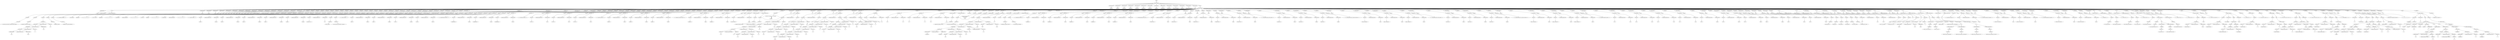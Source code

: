 digraph {
n0[label="RAIZ"];
n1[label="INSTRUCCIONES"];
n0->n1;
n2[label="DECLARACION"];
n1->n2;
n3[label="global_a"];
n2->n3;
n4[label="DECLARACION"];
n1->n4;
n5[label="global_b"];
n4->n5;
n6[label="DECLARACION"];
n1->n6;
n7[label="global_int"];
n6->n7;
n8[label="DECLARACION"];
n1->n8;
n9[label="global_dou"];
n8->n9;
n10[label="DECLARACION"];
n1->n10;
n11[label="global_boo"];
n10->n11;
n12[label="DECLARACION"];
n1->n12;
n13[label="global_cha"];
n12->n13;
n14[label="DECLARACION"];
n1->n14;
n15[label="global_cad"];
n14->n15;
n16[label="DECLARACION"];
n1->n16;
n17[label="global_a"];
n16->n17;
n18[label="DECLARACION"];
n1->n18;
n19[label="global_salto"];
n18->n19;
n20[label="DECLARACION"];
n1->n20;
n21[label="global_barra"];
n20->n21;
n22[label="DECLARACION"];
n1->n22;
n23[label="global_comilla_doble"];
n22->n23;
n24[label="DECLARACION"];
n1->n24;
n25[label="global_tab"];
n24->n25;
n26[label="DECLARACION"];
n1->n26;
n27[label="global_comilla_simple"];
n26->n27;
n28[label="DECLARACION"];
n1->n28;
n29[label="var1"];
n28->n29;
n30[label="MAIN"];
n1->n30;
n31[label="INSTRUCCIONES"];
n30->n31;
n32[label="DECLARACION"];
n31->n32;
n33[label="var1"];
n32->n33;
n34[label="IF"];
n31->n34;
n35[label="INSTRUCCIONES IF"];
n34->n35;
n36[label="IMPRIMIR"];
n35->n36;
n37[label="PRIMITIVO"];
n36->n37;
n38[label="no se toma con prioridad la variable local ante la global"];
n37->n38;
n39[label="INSTRUCCIONES ELSE"];
n34->n39;
n40[label="IMPRIMIR"];
n39->n40;
n41[label="PRIMITIVO"];
n40->n41;
n42[label="prioridad de variable local correcta."];
n41->n42;
n43[label="DECLARACION"];
n31->n43;
n44[label="n1"];
n43->n44;
n45[label="DECLARACION"];
n31->n45;
n46[label="n2"];
n45->n46;
n47[label="DECLARACION"];
n31->n47;
n48[label="n3"];
n47->n48;
n49[label="DECLARACION"];
n31->n49;
n50[label="n4"];
n49->n50;
n51[label="DECLARACION"];
n31->n51;
n52[label="str1"];
n51->n52;
n53[label="DECLARACION"];
n31->n53;
n54[label="str2"];
n53->n54;
n55[label="DECLARACION"];
n31->n55;
n56[label="str3"];
n55->n56;
n57[label="DECLARACION"];
n31->n57;
n58[label="str4"];
n57->n58;
n59[label="DECLARACION"];
n31->n59;
n60[label="db1"];
n59->n60;
n61[label="DECLARACION"];
n31->n61;
n62[label="db2"];
n61->n62;
n63[label="DECLARACION"];
n31->n63;
n64[label="db3"];
n63->n64;
n65[label="DECLARACION"];
n31->n65;
n66[label="db4"];
n65->n66;
n67[label="DECLARACION"];
n31->n67;
n68[label="chr1"];
n67->n68;
n69[label="DECLARACION"];
n31->n69;
n70[label="chr2"];
n69->n70;
n71[label="DECLARACION"];
n31->n71;
n72[label="chr3"];
n71->n72;
n73[label="DECLARACION"];
n31->n73;
n74[label="chr4"];
n73->n74;
n75[label="IF"];
n31->n75;
n76[label="INSTRUCCIONES IF"];
n75->n76;
n77[label="IMPRIMIR"];
n76->n77;
n78[label="ARITMETICA"];
n77->n78;
n79[label="ARITMETICA"];
n78->n79;
n80[label="ARITMETICA"];
n79->n80;
n81[label="ARITMETICA"];
n80->n81;
n82[label="IDENTIFICADOR"];
n81->n82;
n83[label="str1"];
n82->n83;
n84[label="OperadorAritmetico.MAS"];
n81->n84;
n85[label="IDENTIFICADOR"];
n81->n85;
n86[label="chr2"];
n85->n86;
n87[label="OperadorAritmetico.MAS"];
n80->n87;
n88[label="PRIMITIVO"];
n80->n88;
n89[label=" "];
n88->n89;
n90[label="OperadorAritmetico.MAS"];
n79->n90;
n91[label="IDENTIFICADOR"];
n79->n91;
n92[label="n3"];
n91->n92;
n93[label="OperadorAritmetico.MAS"];
n78->n93;
n94[label="PRIMITIVO"];
n78->n94;
n95[label=" :d"];
n94->n95;
n96[label="IMPRIMIR"];
n76->n96;
n97[label="PRIMITIVO"];
n96->n97;
n98[label="declaración correcta"];
n97->n98;
n99[label="INSTRUCCIONES ELSE"];
n75->n99;
n100[label="IMPRIMIR"];
n99->n100;
n101[label="PRIMITIVO"];
n100->n101;
n102[label="problemas en el metodo declaracion :("];
n101->n102;
n103[label="IMPRIMIR"];
n31->n103;
n104[label="PRIMITIVO"];
n103->n104;
n105[label="---------- caracteres especiales ----------"];
n104->n105;
n106[label="IMPRIMIR"];
n31->n106;
n107[label="PRIMITIVO"];
n106->n107;
n108[label="-> salto de línea:"];
n107->n108;
n109[label="IMPRIMIR"];
n31->n109;
n110[label="IDENTIFICADOR"];
n109->n110;
n111[label="global_salto"];
n110->n111;
n112[label="IMPRIMIR"];
n31->n112;
n113[label="PRIMITIVO"];
n112->n113;
n114[label="-------------------------------------------"];
n113->n114;
n115[label="IMPRIMIR"];
n31->n115;
n116[label="PRIMITIVO"];
n115->n116;
n117[label="-> barra invertida:"];
n116->n117;
n118[label="IMPRIMIR"];
n31->n118;
n119[label="IDENTIFICADOR"];
n118->n119;
n120[label="global_barra"];
n119->n120;
n121[label="IMPRIMIR"];
n31->n121;
n122[label="PRIMITIVO"];
n121->n122;
n123[label="-------------------------------------------"];
n122->n123;
n124[label="IMPRIMIR"];
n31->n124;
n125[label="PRIMITIVO"];
n124->n125;
n126[label="-> comilla doble:"];
n125->n126;
n127[label="IMPRIMIR"];
n31->n127;
n128[label="IDENTIFICADOR"];
n127->n128;
n129[label="global_comilla_doble"];
n128->n129;
n130[label="IMPRIMIR"];
n31->n130;
n131[label="PRIMITIVO"];
n130->n131;
n132[label="-------------------------------------------"];
n131->n132;
n133[label="IMPRIMIR"];
n31->n133;
n134[label="PRIMITIVO"];
n133->n134;
n135[label="-> tabulación:"];
n134->n135;
n136[label="IMPRIMIR"];
n31->n136;
n137[label="IDENTIFICADOR"];
n136->n137;
n138[label="global_tab"];
n137->n138;
n139[label="IMPRIMIR"];
n31->n139;
n140[label="PRIMITIVO"];
n139->n140;
n141[label="-------------------------------------------"];
n140->n141;
n142[label="IMPRIMIR"];
n31->n142;
n143[label="PRIMITIVO"];
n142->n143;
n144[label="-> comilla simple:"];
n143->n144;
n145[label="IMPRIMIR"];
n31->n145;
n146[label="IDENTIFICADOR"];
n145->n146;
n147[label="global_comilla_simple"];
n146->n147;
n148[label="IMPRIMIR"];
n31->n148;
n149[label="PRIMITIVO"];
n148->n149;
n150[label="-------------------------------------------"];
n149->n150;
n151[label="IMPRIMIR"];
n31->n151;
n152[label="PRIMITIVO"];
n151->n152;
n153[label="---------- sumas de prueba ----------"];
n152->n153;
n154[label="DECLARACION"];
n31->n154;
n155[label="suma_1"];
n154->n155;
n156[label="IMPRIMIR"];
n31->n156;
n157[label="ARITMETICA"];
n156->n157;
n158[label="PRIMITIVO"];
n157->n158;
n159[label="suma = "];
n158->n159;
n160[label="OperadorAritmetico.MAS"];
n157->n160;
n161[label="IDENTIFICADOR"];
n157->n161;
n162[label="suma_1"];
n161->n162;
n163[label="DECLARACION"];
n31->n163;
n164[label="suma_2"];
n163->n164;
n165[label="IMPRIMIR"];
n31->n165;
n166[label="ARITMETICA"];
n165->n166;
n167[label="PRIMITIVO"];
n166->n167;
n168[label="suma = "];
n167->n168;
n169[label="OperadorAritmetico.MAS"];
n166->n169;
n170[label="IDENTIFICADOR"];
n166->n170;
n171[label="suma_2"];
n170->n171;
n172[label="DECLARACION"];
n31->n172;
n173[label="suma_3"];
n172->n173;
n174[label="IMPRIMIR"];
n31->n174;
n175[label="ARITMETICA"];
n174->n175;
n176[label="PRIMITIVO"];
n175->n176;
n177[label="suma = "];
n176->n177;
n178[label="OperadorAritmetico.MAS"];
n175->n178;
n179[label="IDENTIFICADOR"];
n175->n179;
n180[label="suma_3"];
n179->n180;
n181[label="DECLARACION"];
n31->n181;
n182[label="suma_4"];
n181->n182;
n183[label="IMPRIMIR"];
n31->n183;
n184[label="ARITMETICA"];
n183->n184;
n185[label="PRIMITIVO"];
n184->n185;
n186[label="suma = "];
n185->n186;
n187[label="OperadorAritmetico.MAS"];
n184->n187;
n188[label="IDENTIFICADOR"];
n184->n188;
n189[label="suma_4"];
n188->n189;
n190[label="DECLARACION"];
n31->n190;
n191[label="suma_5"];
n190->n191;
n192[label="IMPRIMIR"];
n31->n192;
n193[label="ARITMETICA"];
n192->n193;
n194[label="PRIMITIVO"];
n193->n194;
n195[label="suma = "];
n194->n195;
n196[label="OperadorAritmetico.MAS"];
n193->n196;
n197[label="IDENTIFICADOR"];
n193->n197;
n198[label="suma_5"];
n197->n198;
n199[label="DECLARACION"];
n31->n199;
n200[label="n157"];
n199->n200;
n201[label="IMPRIMIR"];
n31->n201;
n202[label="ARITMETICA"];
n201->n202;
n203[label="PRIMITIVO"];
n202->n203;
n204[label="el valor de  n1 = "];
n203->n204;
n205[label="OperadorAritmetico.MAS"];
n202->n205;
n206[label="IDENTIFICADOR"];
n202->n206;
n207[label="n1"];
n206->n207;
n208[label="IF"];
n31->n208;
n209[label="INSTRUCCIONES IF"];
n208->n209;
n210[label="IMPRIMIR"];
n209->n210;
n211[label="PRIMITIVO"];
n210->n211;
n212[label="sumas correctas"];
n211->n212;
n213[label="INSTRUCCIONES ELSE"];
n208->n213;
n214[label="IMPRIMIR"];
n213->n214;
n215[label="PRIMITIVO"];
n214->n215;
n216[label="error de sumas entre booleanos y numericos"];
n215->n216;
n217[label="IMPRIMIR"];
n31->n217;
n218[label="PRIMITIVO"];
n217->n218;
n219[label="---------- restas de prueba ----------"];
n218->n219;
n220[label="DECLARACION"];
n31->n220;
n221[label="resta_1"];
n220->n221;
n222[label="IMPRIMIR"];
n31->n222;
n223[label="ARITMETICA"];
n222->n223;
n224[label="PRIMITIVO"];
n223->n224;
n225[label="resta = "];
n224->n225;
n226[label="OperadorAritmetico.MAS"];
n223->n226;
n227[label="IDENTIFICADOR"];
n223->n227;
n228[label="resta_1"];
n227->n228;
n229[label="DECLARACION"];
n31->n229;
n230[label="resta_2"];
n229->n230;
n231[label="IMPRIMIR"];
n31->n231;
n232[label="ARITMETICA"];
n231->n232;
n233[label="PRIMITIVO"];
n232->n233;
n234[label="resta = "];
n233->n234;
n235[label="OperadorAritmetico.MAS"];
n232->n235;
n236[label="IDENTIFICADOR"];
n232->n236;
n237[label="resta_2"];
n236->n237;
n238[label="DECLARACION"];
n31->n238;
n239[label="resta_3"];
n238->n239;
n240[label="IMPRIMIR"];
n31->n240;
n241[label="ARITMETICA"];
n240->n241;
n242[label="PRIMITIVO"];
n241->n242;
n243[label="resta = "];
n242->n243;
n244[label="OperadorAritmetico.MAS"];
n241->n244;
n245[label="IDENTIFICADOR"];
n241->n245;
n246[label="resta_3"];
n245->n246;
n247[label="DECLARACION"];
n31->n247;
n248[label="resta_4"];
n247->n248;
n249[label="IMPRIMIR"];
n31->n249;
n250[label="ARITMETICA"];
n249->n250;
n251[label="PRIMITIVO"];
n250->n251;
n252[label="resta = "];
n251->n252;
n253[label="OperadorAritmetico.MAS"];
n250->n253;
n254[label="IDENTIFICADOR"];
n250->n254;
n255[label="resta_4"];
n254->n255;
n256[label="IMPRIMIR"];
n31->n256;
n257[label="PRIMITIVO"];
n256->n257;
n258[label="---------- multiplicaciones de prueba ----------"];
n257->n258;
n259[label="DECLARACION"];
n31->n259;
n260[label="mult_1"];
n259->n260;
n261[label="IMPRIMIR"];
n31->n261;
n262[label="ARITMETICA"];
n261->n262;
n263[label="PRIMITIVO"];
n262->n263;
n264[label="multiplicación = "];
n263->n264;
n265[label="OperadorAritmetico.MAS"];
n262->n265;
n266[label="IDENTIFICADOR"];
n262->n266;
n267[label="mult_1"];
n266->n267;
n268[label="DECLARACION"];
n31->n268;
n269[label="mult_2"];
n268->n269;
n270[label="IMPRIMIR"];
n31->n270;
n271[label="ARITMETICA"];
n270->n271;
n272[label="PRIMITIVO"];
n271->n272;
n273[label="multiplicación = "];
n272->n273;
n274[label="OperadorAritmetico.MAS"];
n271->n274;
n275[label="IDENTIFICADOR"];
n271->n275;
n276[label="mult_2"];
n275->n276;
n277[label="DECLARACION"];
n31->n277;
n278[label="mult_3"];
n277->n278;
n279[label="IMPRIMIR"];
n31->n279;
n280[label="ARITMETICA"];
n279->n280;
n281[label="PRIMITIVO"];
n280->n281;
n282[label="multiplicación = "];
n281->n282;
n283[label="OperadorAritmetico.MAS"];
n280->n283;
n284[label="IDENTIFICADOR"];
n280->n284;
n285[label="mult_3"];
n284->n285;
n286[label="IMPRIMIR"];
n31->n286;
n287[label="PRIMITIVO"];
n286->n287;
n288[label="---------- divisiones de prueba ----------"];
n287->n288;
n289[label="DECLARACION"];
n31->n289;
n290[label="div_1"];
n289->n290;
n291[label="IMPRIMIR"];
n31->n291;
n292[label="ARITMETICA"];
n291->n292;
n293[label="PRIMITIVO"];
n292->n293;
n294[label="división = "];
n293->n294;
n295[label="OperadorAritmetico.MAS"];
n292->n295;
n296[label="IDENTIFICADOR"];
n292->n296;
n297[label="div_1"];
n296->n297;
n298[label="DECLARACION"];
n31->n298;
n299[label="div_2"];
n298->n299;
n300[label="IMPRIMIR"];
n31->n300;
n301[label="ARITMETICA"];
n300->n301;
n302[label="PRIMITIVO"];
n301->n302;
n303[label="división = "];
n302->n303;
n304[label="OperadorAritmetico.MAS"];
n301->n304;
n305[label="IDENTIFICADOR"];
n301->n305;
n306[label="div_2"];
n305->n306;
n307[label="DECLARACION"];
n31->n307;
n308[label="div_3"];
n307->n308;
n309[label="IMPRIMIR"];
n31->n309;
n310[label="ARITMETICA"];
n309->n310;
n311[label="PRIMITIVO"];
n310->n311;
n312[label="división = "];
n311->n312;
n313[label="OperadorAritmetico.MAS"];
n310->n313;
n314[label="IDENTIFICADOR"];
n310->n314;
n315[label="div_3"];
n314->n315;
n316[label="IMPRIMIR"];
n31->n316;
n317[label="PRIMITIVO"];
n316->n317;
n318[label="---------- modulos de prueba ----------"];
n317->n318;
n319[label="DECLARACION"];
n31->n319;
n320[label="mod_1"];
n319->n320;
n321[label="IMPRIMIR"];
n31->n321;
n322[label="ARITMETICA"];
n321->n322;
n323[label="PRIMITIVO"];
n322->n323;
n324[label="módulo = "];
n323->n324;
n325[label="OperadorAritmetico.MAS"];
n322->n325;
n326[label="IDENTIFICADOR"];
n322->n326;
n327[label="mod_1"];
n326->n327;
n328[label="DECLARACION"];
n31->n328;
n329[label="mod_2"];
n328->n329;
n330[label="IMPRIMIR"];
n31->n330;
n331[label="ARITMETICA"];
n330->n331;
n332[label="PRIMITIVO"];
n331->n332;
n333[label="módulo = "];
n332->n333;
n334[label="OperadorAritmetico.MAS"];
n331->n334;
n335[label="IDENTIFICADOR"];
n331->n335;
n336[label="mod_2"];
n335->n336;
n337[label="DECLARACION"];
n31->n337;
n338[label="mod_3"];
n337->n338;
n339[label="IMPRIMIR"];
n31->n339;
n340[label="ARITMETICA"];
n339->n340;
n341[label="PRIMITIVO"];
n340->n341;
n342[label="módulo = "];
n341->n342;
n343[label="OperadorAritmetico.MAS"];
n340->n343;
n344[label="IDENTIFICADOR"];
n340->n344;
n345[label="mod_3"];
n344->n345;
n346[label="IMPRIMIR"];
n31->n346;
n347[label="PRIMITIVO"];
n346->n347;
n348[label="---------- negaciones unarias de prueba ----------"];
n347->n348;
n349[label="DECLARACION"];
n31->n349;
n350[label="neg_1"];
n349->n350;
n351[label="IMPRIMIR"];
n31->n351;
n352[label="ARITMETICA"];
n351->n352;
n353[label="PRIMITIVO"];
n352->n353;
n354[label="negación = "];
n353->n354;
n355[label="OperadorAritmetico.MAS"];
n352->n355;
n356[label="IDENTIFICADOR"];
n352->n356;
n357[label="neg_1"];
n356->n357;
n358[label="DECLARACION"];
n31->n358;
n359[label="neg_2"];
n358->n359;
n360[label="IMPRIMIR"];
n31->n360;
n361[label="ARITMETICA"];
n360->n361;
n362[label="PRIMITIVO"];
n361->n362;
n363[label="negación = "];
n362->n363;
n364[label="OperadorAritmetico.MAS"];
n361->n364;
n365[label="IDENTIFICADOR"];
n361->n365;
n366[label="neg_2"];
n365->n366;
n367[label="DECLARACION"];
n31->n367;
n368[label="n400"];
n367->n368;
n369[label="DECLARACION"];
n31->n369;
n370[label="n300"];
n369->n370;
n371[label="IMPRIMIR"];
n31->n371;
n372[label="ARITMETICA"];
n371->n372;
n373[label="PRIMITIVO"];
n372->n373;
n374[label="el valor de n300 = "];
n373->n374;
n375[label="OperadorAritmetico.MAS"];
n372->n375;
n376[label="IDENTIFICADOR"];
n372->n376;
n377[label="n300"];
n376->n377;
n378[label="IF"];
n31->n378;
n379[label="INSTRUCCIONES IF"];
n378->n379;
n380[label="IMPRIMIR"];
n379->n380;
n381[label="PRIMITIVO"];
n380->n381;
n382[label="operacion aritmetica correcta"];
n381->n382;
n383[label="INSTRUCCIONES ELSE"];
n378->n383;
n384[label="IMPRIMIR"];
n383->n384;
n385[label="PRIMITIVO"];
n384->n385;
n386[label="operacion aritmetica incorrecta"];
n385->n386;
n387[label="IMPRIMIR"];
n31->n387;
n388[label="PRIMITIVO"];
n387->n388;
n389[label="operaciones aritmeticas 1: valor esperado:   
	a)62   
	b)0   
	c)-19   
	d)16   
resultados>"];
n388->n389;
n390[label="DECLARACION"];
n31->n390;
n391[label="a"];
n390->n391;
n392[label="ASIGNACION"];
n31->n392;
n393[label="a"];
n392->n393;
n394[label="ARITMETICA"];
n392->n394;
n395[label="ARITMETICA"];
n394->n395;
n396[label="ARITMETICA"];
n395->n396;
n397[label="ARITMETICA"];
n396->n397;
n398[label="ARITMETICA"];
n397->n398;
n399[label="ARITMETICA"];
n398->n399;
n400[label="PRIMITIVO"];
n399->n400;
n401[label="20"];
n400->n401;
n402[label="OperadorAritmetico.MENOS"];
n399->n402;
n403[label="PRIMITIVO"];
n399->n403;
n404[label="10"];
n403->n404;
n405[label="OperadorAritmetico.MAS"];
n398->n405;
n406[label="ARITMETICA"];
n398->n406;
n407[label="ARITMETICA"];
n406->n407;
n408[label="PRIMITIVO"];
n407->n408;
n409[label="8"];
n408->n409;
n410[label="OperadorAritmetico.DIV"];
n407->n410;
n411[label="PRIMITIVO"];
n407->n411;
n412[label="2"];
n411->n412;
n413[label="OperadorAritmetico.POR"];
n406->n413;
n414[label="PRIMITIVO"];
n406->n414;
n415[label="3"];
n414->n415;
n416[label="OperadorAritmetico.MAS"];
n397->n416;
n417[label="PRIMITIVO"];
n397->n417;
n418[label="10"];
n417->n418;
n419[label="OperadorAritmetico.MENOS"];
n396->n419;
n420[label="PRIMITIVO"];
n396->n420;
n421[label="10"];
n420->n421;
n422[label="OperadorAritmetico.MENOS"];
n395->n422;
n423[label="PRIMITIVO"];
n395->n423;
n424[label="10"];
n423->n424;
n425[label="OperadorAritmetico.MAS"];
n394->n425;
n426[label="PRIMITIVO"];
n394->n426;
n427[label="50"];
n426->n427;
n428[label="DECLARACION"];
n31->n428;
n429[label="b"];
n428->n429;
n430[label="ASIGNACION"];
n31->n430;
n431[label="b"];
n430->n431;
n432[label="ARITMETICA"];
n430->n432;
n433[label="ARITMETICA"];
n432->n433;
n434[label="ARITMETICA"];
n433->n434;
n435[label="ARITMETICA"];
n434->n435;
n436[label="ARITMETICA"];
n435->n436;
n437[label="ARITMETICA"];
n436->n437;
n438[label="PRIMITIVO"];
n437->n438;
n439[label="50"];
n438->n439;
n440[label="OperadorAritmetico.DIV"];
n437->n440;
n441[label="PRIMITIVO"];
n437->n441;
n442[label="50"];
n441->n442;
n443[label="OperadorAritmetico.POR"];
n436->n443;
n444[label="PRIMITIVO"];
n436->n444;
n445[label="50"];
n444->n445;
n446[label="OperadorAritmetico.MAS"];
n435->n446;
n447[label="PRIMITIVO"];
n435->n447;
n448[label="50"];
n447->n448;
n449[label="OperadorAritmetico.MENOS"];
n434->n449;
n450[label="PRIMITIVO"];
n434->n450;
n451[label="100"];
n450->n451;
n452[label="OperadorAritmetico.MAS"];
n433->n452;
n453[label="PRIMITIVO"];
n433->n453;
n454[label="100"];
n453->n454;
n455[label="OperadorAritmetico.MENOS"];
n432->n455;
n456[label="PRIMITIVO"];
n432->n456;
n457[label="100"];
n456->n457;
n458[label="DECLARACION"];
n31->n458;
n459[label="c"];
n458->n459;
n460[label="ASIGNACION"];
n31->n460;
n461[label="c"];
n460->n461;
n462[label="ARITMETICA"];
n460->n462;
n463[label="ARITMETICA"];
n462->n463;
n464[label="ARITMETICA"];
n463->n464;
n465[label="ARITMETICA"];
n464->n465;
n466[label="ARITMETICA"];
n465->n466;
n467[label="ARITMETICA"];
n466->n467;
n468[label="ARITMETICA"];
n467->n468;
n469[label="ARITMETICA"];
n468->n469;
n470[label="PRIMITIVO"];
n469->n470;
n471[label="100"];
n470->n471;
n472[label="OperadorAritmetico.DIV"];
n469->n472;
n473[label="PRIMITIVO"];
n469->n473;
n474[label="20"];
n473->n474;
n475[label="OperadorAritmetico.POR"];
n468->n475;
n476[label="PRIMITIVO"];
n468->n476;
n477[label="9"];
n476->n477;
n478[label="OperadorAritmetico.MENOS"];
n467->n478;
n479[label="PRIMITIVO"];
n467->n479;
n480[label="78"];
n479->n480;
n481[label="OperadorAritmetico.MAS"];
n466->n481;
n482[label="PRIMITIVO"];
n466->n482;
n483[label="6"];
n482->n483;
n484[label="OperadorAritmetico.MENOS"];
n465->n484;
n485[label="PRIMITIVO"];
n465->n485;
n486[label="7"];
n485->n486;
n487[label="OperadorAritmetico.MAS"];
n464->n487;
n488[label="PRIMITIVO"];
n464->n488;
n489[label="8"];
n488->n489;
n490[label="OperadorAritmetico.MENOS"];
n463->n490;
n491[label="PRIMITIVO"];
n463->n491;
n492[label="7"];
n491->n492;
n493[label="OperadorAritmetico.MAS"];
n462->n493;
n494[label="ARITMETICA"];
n462->n494;
n495[label="ARITMETICA"];
n494->n495;
n496[label="ARITMETICA"];
n495->n496;
n497[label="ARITMETICA"];
n496->n497;
n498[label="PRIMITIVO"];
n497->n498;
n499[label="7"];
n498->n499;
n500[label="OperadorAritmetico.POR"];
n497->n500;
n501[label="PRIMITIVO"];
n497->n501;
n502[label="1"];
n501->n502;
n503[label="OperadorAritmetico.POR"];
n496->n503;
n504[label="PRIMITIVO"];
n496->n504;
n505[label="2"];
n504->n505;
n506[label="OperadorAritmetico.POR"];
n495->n506;
n507[label="PRIMITIVO"];
n495->n507;
n508[label="3"];
n507->n508;
n509[label="OperadorAritmetico.DIV"];
n494->n509;
n510[label="PRIMITIVO"];
n494->n510;
n511[label="3"];
n510->n511;
n512[label="DECLARACION"];
n31->n512;
n513[label="d"];
n512->n513;
n514[label="ASIGNACION"];
n31->n514;
n515[label="d"];
n514->n515;
n516[label="ARITMETICA"];
n514->n516;
n517[label="PRIMITIVO"];
n516->n517;
n518[label="2"];
n517->n518;
n519[label="OperadorAritmetico.POR"];
n516->n519;
n520[label="ARITMETICA"];
n516->n520;
n521[label="ARITMETICA"];
n520->n521;
n522[label="PRIMITIVO"];
n521->n522;
n523[label="20"];
n522->n523;
n524[label="OperadorAritmetico.DIV"];
n521->n524;
n525[label="PRIMITIVO"];
n521->n525;
n526[label="5"];
n525->n526;
n527[label="OperadorAritmetico.POR"];
n520->n527;
n528[label="PRIMITIVO"];
n520->n528;
n529[label="2"];
n528->n529;
n530[label="IMPRIMIR"];
n31->n530;
n531[label="ARITMETICA"];
n530->n531;
n532[label="PRIMITIVO"];
n531->n532;
n533[label="a) "];
n532->n533;
n534[label="OperadorAritmetico.MAS"];
n531->n534;
n535[label="IDENTIFICADOR"];
n531->n535;
n536[label="a"];
n535->n536;
n537[label="IMPRIMIR"];
n31->n537;
n538[label="ARITMETICA"];
n537->n538;
n539[label="PRIMITIVO"];
n538->n539;
n540[label="b) "];
n539->n540;
n541[label="OperadorAritmetico.MAS"];
n538->n541;
n542[label="IDENTIFICADOR"];
n538->n542;
n543[label="b"];
n542->n543;
n544[label="IMPRIMIR"];
n31->n544;
n545[label="ARITMETICA"];
n544->n545;
n546[label="PRIMITIVO"];
n545->n546;
n547[label="c) "];
n546->n547;
n548[label="OperadorAritmetico.MAS"];
n545->n548;
n549[label="IDENTIFICADOR"];
n545->n549;
n550[label="c"];
n549->n550;
n551[label="IMPRIMIR"];
n31->n551;
n552[label="ARITMETICA"];
n551->n552;
n553[label="PRIMITIVO"];
n552->n553;
n554[label="d) "];
n553->n554;
n555[label="OperadorAritmetico.MAS"];
n552->n555;
n556[label="IDENTIFICADOR"];
n552->n556;
n557[label="d"];
n556->n557;
n558[label="IF"];
n31->n558;
n559[label="INSTRUCCIONES IF"];
n558->n559;
n560[label="IMPRIMIR"];
n559->n560;
n561[label="PRIMITIVO"];
n560->n561;
n562[label="operaciones aritmeticas 1 bien :d"];
n561->n562;
n563[label="INSTRUCCIONES ELSE"];
n558->n563;
n564[label="IMPRIMIR"];
n563->n564;
n565[label="PRIMITIVO"];
n564->n565;
n566[label="error para las operaciones basicas :("];
n565->n566;
n567[label="DECLARACION"];
n31->n567;
n568[label="aritmetica1"];
n567->n568;
n569[label="DECLARACION"];
n31->n569;
n570[label="aritmetica2"];
n569->n570;
n571[label="IMPRIMIR"];
n31->n571;
n572[label="PRIMITIVO"];
n571->n572;
n573[label="operaciones aritmeticas: 
valor esperado>
-20  
-7 
resultado>"];
n572->n573;
n574[label="DECLARACION"];
n31->n574;
n575[label="aritmetica3"];
n574->n575;
n576[label="IMPRIMIR"];
n31->n576;
n577[label="IDENTIFICADOR"];
n576->n577;
n578[label="aritmetica3"];
n577->n578;
n579[label="ASIGNACION"];
n31->n579;
n580[label="aritmetica1"];
n579->n580;
n581[label="ARITMETICA"];
n579->n581;
n582[label="ARITMETICA"];
n581->n582;
n583[label="ARITMETICA"];
n582->n583;
n584[label="ARITMETICA"];
n583->n584;
n585[label="ARITMETICA"];
n584->n585;
n586[label="ARITMETICA"];
n585->n586;
n587[label="IDENTIFICADOR"];
n586->n587;
n588[label="aritmetica3"];
n587->n588;
n589[label="OperadorAritmetico.DIV"];
n586->n589;
n590[label="IDENTIFICADOR"];
n586->n590;
n591[label="aritmetica1"];
n590->n591;
n592[label="OperadorAritmetico.MAS"];
n585->n592;
n593[label="ARITMETICA"];
n585->n593;
n594[label="ARITMETICA"];
n593->n594;
n595[label="PRIMITIVO"];
n594->n595;
n596[label="50"];
n595->n596;
n597[label="OperadorAritmetico.POR"];
n594->n597;
n598[label="PRIMITIVO"];
n594->n598;
n599[label="2"];
n598->n599;
n600[label="OperadorAritmetico.DIV"];
n593->n600;
n601[label="PRIMITIVO"];
n593->n601;
n602[label="50"];
n601->n602;
n603[label="OperadorAritmetico.MAS"];
n584->n603;
n604[label="ARITMETICA"];
n584->n604;
n605[label="PRIMITIVO"];
n604->n605;
n606[label="50"];
n605->n606;
n607[label="OperadorAritmetico.POR"];
n604->n607;
n608[label="PRIMITIVO"];
n604->n608;
n609[label="2"];
n608->n609;
n610[label="OperadorAritmetico.MENOS"];
n583->n610;
n611[label="PRIMITIVO"];
n583->n611;
n612[label="100"];
n611->n612;
n613[label="OperadorAritmetico.MAS"];
n582->n613;
n614[label="ARITMETICA"];
n582->n614;
n615[label="PRIMITIVO"];
n614->n615;
n616[label="100"];
n615->n616;
n617[label="OperadorAritmetico.DIV"];
n614->n617;
n618[label="PRIMITIVO"];
n614->n618;
n619[label="100"];
n618->n619;
n620[label="OperadorAritmetico.MENOS"];
n581->n620;
n621[label="PRIMITIVO"];
n581->n621;
n622[label="0"];
n621->n622;
n623[label="IMPRIMIR"];
n31->n623;
n624[label="IDENTIFICADOR"];
n623->n624;
n625[label="aritmetica1"];
n624->n625;
n626[label="IF"];
n31->n626;
n627[label="INSTRUCCIONES IF"];
n626->n627;
n628[label="IMPRIMIR"];
n627->n628;
n629[label="PRIMITIVO"];
n628->n629;
n630[label="operaciones aritmeticas 2 bien :d"];
n629->n630;
n631[label="INSTRUCCIONES ELSE"];
n626->n631;
n632[label="IMPRIMIR"];
n631->n632;
n633[label="PRIMITIVO"];
n632->n633;
n634[label="error operaciones aritmeticas"];
n633->n634;
n635[label="IMPRIMIR"];
n31->n635;
n636[label="PRIMITIVO"];
n635->n636;
n637[label="---------- igualaciones de prueba ----------"];
n636->n637;
n638[label="DECLARACION"];
n31->n638;
n639[label="igu_1"];
n638->n639;
n640[label="IMPRIMIR"];
n31->n640;
n641[label="ARITMETICA"];
n640->n641;
n642[label="PRIMITIVO"];
n641->n642;
n643[label="igualación = "];
n642->n643;
n644[label="OperadorAritmetico.MAS"];
n641->n644;
n645[label="IDENTIFICADOR"];
n641->n645;
n646[label="igu_1"];
n645->n646;
n647[label="DECLARACION"];
n31->n647;
n648[label="igu_2"];
n647->n648;
n649[label="IMPRIMIR"];
n31->n649;
n650[label="ARITMETICA"];
n649->n650;
n651[label="PRIMITIVO"];
n650->n651;
n652[label="igualación = "];
n651->n652;
n653[label="OperadorAritmetico.MAS"];
n650->n653;
n654[label="IDENTIFICADOR"];
n650->n654;
n655[label="igu_2"];
n654->n655;
n656[label="DECLARACION"];
n31->n656;
n657[label="igu_3"];
n656->n657;
n658[label="IMPRIMIR"];
n31->n658;
n659[label="ARITMETICA"];
n658->n659;
n660[label="PRIMITIVO"];
n659->n660;
n661[label="igualación = "];
n660->n661;
n662[label="OperadorAritmetico.MAS"];
n659->n662;
n663[label="IDENTIFICADOR"];
n659->n663;
n664[label="igu_3"];
n663->n664;
n665[label="DECLARACION"];
n31->n665;
n666[label="igu_4"];
n665->n666;
n667[label="IMPRIMIR"];
n31->n667;
n668[label="ARITMETICA"];
n667->n668;
n669[label="PRIMITIVO"];
n668->n669;
n670[label="igualación = "];
n669->n670;
n671[label="OperadorAritmetico.MAS"];
n668->n671;
n672[label="IDENTIFICADOR"];
n668->n672;
n673[label="igu_4"];
n672->n673;
n674[label="DECLARACION"];
n31->n674;
n675[label="igu_5"];
n674->n675;
n676[label="IMPRIMIR"];
n31->n676;
n677[label="ARITMETICA"];
n676->n677;
n678[label="PRIMITIVO"];
n677->n678;
n679[label="igualación = "];
n678->n679;
n680[label="OperadorAritmetico.MAS"];
n677->n680;
n681[label="IDENTIFICADOR"];
n677->n681;
n682[label="igu_5"];
n681->n682;
n683[label="IMPRIMIR"];
n31->n683;
n684[label="PRIMITIVO"];
n683->n684;
n685[label="---------- diferenciaciaciones de prueba ----------"];
n684->n685;
n686[label="DECLARACION"];
n31->n686;
n687[label="dif_1"];
n686->n687;
n688[label="IMPRIMIR"];
n31->n688;
n689[label="ARITMETICA"];
n688->n689;
n690[label="PRIMITIVO"];
n689->n690;
n691[label="diferenciación = "];
n690->n691;
n692[label="OperadorAritmetico.MAS"];
n689->n692;
n693[label="IDENTIFICADOR"];
n689->n693;
n694[label="dif_1"];
n693->n694;
n695[label="DECLARACION"];
n31->n695;
n696[label="dif_2"];
n695->n696;
n697[label="IMPRIMIR"];
n31->n697;
n698[label="ARITMETICA"];
n697->n698;
n699[label="PRIMITIVO"];
n698->n699;
n700[label="diferenciación = "];
n699->n700;
n701[label="OperadorAritmetico.MAS"];
n698->n701;
n702[label="IDENTIFICADOR"];
n698->n702;
n703[label="dif_2"];
n702->n703;
n704[label="DECLARACION"];
n31->n704;
n705[label="dif_3"];
n704->n705;
n706[label="IMPRIMIR"];
n31->n706;
n707[label="ARITMETICA"];
n706->n707;
n708[label="PRIMITIVO"];
n707->n708;
n709[label="diferenciación = "];
n708->n709;
n710[label="OperadorAritmetico.MAS"];
n707->n710;
n711[label="IDENTIFICADOR"];
n707->n711;
n712[label="dif_3"];
n711->n712;
n713[label="DECLARACION"];
n31->n713;
n714[label="dif_4"];
n713->n714;
n715[label="IMPRIMIR"];
n31->n715;
n716[label="ARITMETICA"];
n715->n716;
n717[label="PRIMITIVO"];
n716->n717;
n718[label="diferenciación = "];
n717->n718;
n719[label="OperadorAritmetico.MAS"];
n716->n719;
n720[label="IDENTIFICADOR"];
n716->n720;
n721[label="dif_4"];
n720->n721;
n722[label="DECLARACION"];
n31->n722;
n723[label="dif_5"];
n722->n723;
n724[label="IMPRIMIR"];
n31->n724;
n725[label="ARITMETICA"];
n724->n725;
n726[label="PRIMITIVO"];
n725->n726;
n727[label="diferenciación = "];
n726->n727;
n728[label="OperadorAritmetico.MAS"];
n725->n728;
n729[label="IDENTIFICADOR"];
n725->n729;
n730[label="dif_5"];
n729->n730;
n731[label="IMPRIMIR"];
n31->n731;
n732[label="PRIMITIVO"];
n731->n732;
n733[label="---------- comparaciones menor que de prueba ----------"];
n732->n733;
n734[label="DECLARACION"];
n31->n734;
n735[label="meq_1"];
n734->n735;
n736[label="IMPRIMIR"];
n31->n736;
n737[label="ARITMETICA"];
n736->n737;
n738[label="PRIMITIVO"];
n737->n738;
n739[label="menor que = "];
n738->n739;
n740[label="OperadorAritmetico.MAS"];
n737->n740;
n741[label="IDENTIFICADOR"];
n737->n741;
n742[label="meq_1"];
n741->n742;
n743[label="DECLARACION"];
n31->n743;
n744[label="meq_2"];
n743->n744;
n745[label="IMPRIMIR"];
n31->n745;
n746[label="ARITMETICA"];
n745->n746;
n747[label="PRIMITIVO"];
n746->n747;
n748[label="menor que = "];
n747->n748;
n749[label="OperadorAritmetico.MAS"];
n746->n749;
n750[label="IDENTIFICADOR"];
n746->n750;
n751[label="meq_2"];
n750->n751;
n752[label="DECLARACION"];
n31->n752;
n753[label="meq_3"];
n752->n753;
n754[label="IMPRIMIR"];
n31->n754;
n755[label="ARITMETICA"];
n754->n755;
n756[label="PRIMITIVO"];
n755->n756;
n757[label="menor que = "];
n756->n757;
n758[label="OperadorAritmetico.MAS"];
n755->n758;
n759[label="IDENTIFICADOR"];
n755->n759;
n760[label="meq_3"];
n759->n760;
n761[label="IMPRIMIR"];
n31->n761;
n762[label="PRIMITIVO"];
n761->n762;
n763[label="---------- comparaciones menor o igual que de prueba ----------"];
n762->n763;
n764[label="DECLARACION"];
n31->n764;
n765[label="mei_1"];
n764->n765;
n766[label="IMPRIMIR"];
n31->n766;
n767[label="ARITMETICA"];
n766->n767;
n768[label="PRIMITIVO"];
n767->n768;
n769[label="menor o igual que = "];
n768->n769;
n770[label="OperadorAritmetico.MAS"];
n767->n770;
n771[label="IDENTIFICADOR"];
n767->n771;
n772[label="mei_1"];
n771->n772;
n773[label="DECLARACION"];
n31->n773;
n774[label="mei_2"];
n773->n774;
n775[label="IMPRIMIR"];
n31->n775;
n776[label="ARITMETICA"];
n775->n776;
n777[label="PRIMITIVO"];
n776->n777;
n778[label="menor o igual que = "];
n777->n778;
n779[label="OperadorAritmetico.MAS"];
n776->n779;
n780[label="IDENTIFICADOR"];
n776->n780;
n781[label="mei_2"];
n780->n781;
n782[label="DECLARACION"];
n31->n782;
n783[label="mei_3"];
n782->n783;
n784[label="IMPRIMIR"];
n31->n784;
n785[label="ARITMETICA"];
n784->n785;
n786[label="PRIMITIVO"];
n785->n786;
n787[label="menor o igual que = "];
n786->n787;
n788[label="OperadorAritmetico.MAS"];
n785->n788;
n789[label="IDENTIFICADOR"];
n785->n789;
n790[label="mei_3"];
n789->n790;
n791[label="IMPRIMIR"];
n31->n791;
n792[label="PRIMITIVO"];
n791->n792;
n793[label="---------- comparaciones mayor que de prueba ----------"];
n792->n793;
n794[label="DECLARACION"];
n31->n794;
n795[label="maq_1"];
n794->n795;
n796[label="IMPRIMIR"];
n31->n796;
n797[label="ARITMETICA"];
n796->n797;
n798[label="PRIMITIVO"];
n797->n798;
n799[label="mayor que = "];
n798->n799;
n800[label="OperadorAritmetico.MAS"];
n797->n800;
n801[label="IDENTIFICADOR"];
n797->n801;
n802[label="maq_1"];
n801->n802;
n803[label="DECLARACION"];
n31->n803;
n804[label="maq_2"];
n803->n804;
n805[label="IMPRIMIR"];
n31->n805;
n806[label="ARITMETICA"];
n805->n806;
n807[label="PRIMITIVO"];
n806->n807;
n808[label="mayor que = "];
n807->n808;
n809[label="OperadorAritmetico.MAS"];
n806->n809;
n810[label="IDENTIFICADOR"];
n806->n810;
n811[label="maq_2"];
n810->n811;
n812[label="DECLARACION"];
n31->n812;
n813[label="maq_3"];
n812->n813;
n814[label="IMPRIMIR"];
n31->n814;
n815[label="ARITMETICA"];
n814->n815;
n816[label="PRIMITIVO"];
n815->n816;
n817[label="mayor que = "];
n816->n817;
n818[label="OperadorAritmetico.MAS"];
n815->n818;
n819[label="IDENTIFICADOR"];
n815->n819;
n820[label="maq_3"];
n819->n820;
n821[label="IMPRIMIR"];
n31->n821;
n822[label="PRIMITIVO"];
n821->n822;
n823[label="---------- comparaciones mayor o igual que de prueba ----------"];
n822->n823;
n824[label="DECLARACION"];
n31->n824;
n825[label="mai_1"];
n824->n825;
n826[label="IMPRIMIR"];
n31->n826;
n827[label="ARITMETICA"];
n826->n827;
n828[label="PRIMITIVO"];
n827->n828;
n829[label="mayor o igual que = "];
n828->n829;
n830[label="OperadorAritmetico.MAS"];
n827->n830;
n831[label="IDENTIFICADOR"];
n827->n831;
n832[label="mai_1"];
n831->n832;
n833[label="DECLARACION"];
n31->n833;
n834[label="mai_2"];
n833->n834;
n835[label="IMPRIMIR"];
n31->n835;
n836[label="ARITMETICA"];
n835->n836;
n837[label="PRIMITIVO"];
n836->n837;
n838[label="mayor o igual que = "];
n837->n838;
n839[label="OperadorAritmetico.MAS"];
n836->n839;
n840[label="IDENTIFICADOR"];
n836->n840;
n841[label="mai_2"];
n840->n841;
n842[label="DECLARACION"];
n31->n842;
n843[label="mai_3"];
n842->n843;
n844[label="IMPRIMIR"];
n31->n844;
n845[label="ARITMETICA"];
n844->n845;
n846[label="PRIMITIVO"];
n845->n846;
n847[label="mayor o igual que = "];
n846->n847;
n848[label="OperadorAritmetico.MAS"];
n845->n848;
n849[label="IDENTIFICADOR"];
n845->n849;
n850[label="mai_3"];
n849->n850;
n851[label="IMPRIMIR"];
n31->n851;
n852[label="PRIMITIVO"];
n851->n852;
n853[label="---------- operaciones lógicas de prueba ----------"];
n852->n853;
n854[label="DECLARACION"];
n31->n854;
n855[label="or_1"];
n854->n855;
n856[label="IMPRIMIR"];
n31->n856;
n857[label="ARITMETICA"];
n856->n857;
n858[label="PRIMITIVO"];
n857->n858;
n859[label="or = "];
n858->n859;
n860[label="OperadorAritmetico.MAS"];
n857->n860;
n861[label="IDENTIFICADOR"];
n857->n861;
n862[label="or_1"];
n861->n862;
n863[label="DECLARACION"];
n31->n863;
n864[label="or_2"];
n863->n864;
n865[label="IMPRIMIR"];
n31->n865;
n866[label="ARITMETICA"];
n865->n866;
n867[label="PRIMITIVO"];
n866->n867;
n868[label="or = "];
n867->n868;
n869[label="OperadorAritmetico.MAS"];
n866->n869;
n870[label="IDENTIFICADOR"];
n866->n870;
n871[label="or_2"];
n870->n871;
n872[label="DECLARACION"];
n31->n872;
n873[label="or_3"];
n872->n873;
n874[label="IMPRIMIR"];
n31->n874;
n875[label="ARITMETICA"];
n874->n875;
n876[label="PRIMITIVO"];
n875->n876;
n877[label="or = "];
n876->n877;
n878[label="OperadorAritmetico.MAS"];
n875->n878;
n879[label="IDENTIFICADOR"];
n875->n879;
n880[label="or_3"];
n879->n880;
n881[label="DECLARACION"];
n31->n881;
n882[label="or_4"];
n881->n882;
n883[label="IMPRIMIR"];
n31->n883;
n884[label="ARITMETICA"];
n883->n884;
n885[label="PRIMITIVO"];
n884->n885;
n886[label="or = "];
n885->n886;
n887[label="OperadorAritmetico.MAS"];
n884->n887;
n888[label="IDENTIFICADOR"];
n884->n888;
n889[label="or_4"];
n888->n889;
n890[label="DECLARACION"];
n31->n890;
n891[label="and_1"];
n890->n891;
n892[label="IMPRIMIR"];
n31->n892;
n893[label="ARITMETICA"];
n892->n893;
n894[label="PRIMITIVO"];
n893->n894;
n895[label="and = "];
n894->n895;
n896[label="OperadorAritmetico.MAS"];
n893->n896;
n897[label="IDENTIFICADOR"];
n893->n897;
n898[label="and_1"];
n897->n898;
n899[label="DECLARACION"];
n31->n899;
n900[label="and_2"];
n899->n900;
n901[label="IMPRIMIR"];
n31->n901;
n902[label="ARITMETICA"];
n901->n902;
n903[label="PRIMITIVO"];
n902->n903;
n904[label="and = "];
n903->n904;
n905[label="OperadorAritmetico.MAS"];
n902->n905;
n906[label="IDENTIFICADOR"];
n902->n906;
n907[label="and_2"];
n906->n907;
n908[label="DECLARACION"];
n31->n908;
n909[label="and_3"];
n908->n909;
n910[label="IMPRIMIR"];
n31->n910;
n911[label="ARITMETICA"];
n910->n911;
n912[label="PRIMITIVO"];
n911->n912;
n913[label="and = "];
n912->n913;
n914[label="OperadorAritmetico.MAS"];
n911->n914;
n915[label="IDENTIFICADOR"];
n911->n915;
n916[label="and_3"];
n915->n916;
n917[label="DECLARACION"];
n31->n917;
n918[label="and_4"];
n917->n918;
n919[label="IMPRIMIR"];
n31->n919;
n920[label="ARITMETICA"];
n919->n920;
n921[label="PRIMITIVO"];
n920->n921;
n922[label="and = "];
n921->n922;
n923[label="OperadorAritmetico.MAS"];
n920->n923;
n924[label="IDENTIFICADOR"];
n920->n924;
n925[label="and_4"];
n924->n925;
n926[label="DECLARACION"];
n31->n926;
n927[label="not_a"];
n926->n927;
n928[label="DECLARACION"];
n31->n928;
n929[label="not_b"];
n928->n929;
n930[label="DECLARACION"];
n31->n930;
n931[label="not_1"];
n930->n931;
n932[label="IMPRIMIR"];
n31->n932;
n933[label="ARITMETICA"];
n932->n933;
n934[label="PRIMITIVO"];
n933->n934;
n935[label="not = "];
n934->n935;
n936[label="OperadorAritmetico.MAS"];
n933->n936;
n937[label="IDENTIFICADOR"];
n933->n937;
n938[label="not_1"];
n937->n938;
n939[label="DECLARACION"];
n31->n939;
n940[label="not_2"];
n939->n940;
n941[label="IMPRIMIR"];
n31->n941;
n942[label="ARITMETICA"];
n941->n942;
n943[label="PRIMITIVO"];
n942->n943;
n944[label="not = "];
n943->n944;
n945[label="OperadorAritmetico.MAS"];
n942->n945;
n946[label="IDENTIFICADOR"];
n942->n946;
n947[label="not_2"];
n946->n947;
n948[label="IF"];
n31->n948;
n949[label="INSTRUCCIONES IF"];
n948->n949;
n950[label="IMPRIMIR"];
n949->n950;
n951[label="PRIMITIVO"];
n950->n951;
n952[label="bien primera not :)"];
n951->n952;
n953[label="INSTRUCCIONES ELSE"];
n948->n953;
n954[label="IMPRIMIR"];
n953->n954;
n955[label="PRIMITIVO"];
n954->n955;
n956[label="f condicion not"];
n955->n956;
n957[label="IF"];
n31->n957;
n958[label="INSTRUCCIONES IF"];
n957->n958;
n959[label="IMPRIMIR"];
n958->n959;
n960[label="PRIMITIVO"];
n959->n960;
n961[label="bien condicion:)"];
n960->n961;
n962[label="INSTRUCCIONES ELSE"];
n957->n962;
n963[label="IMPRIMIR"];
n962->n963;
n964[label="PRIMITIVO"];
n963->n964;
n965[label="mal condicion d:"];
n964->n965;
n966[label="DECLARACION"];
n31->n966;
n967[label="n0"];
n966->n967;
n968[label="IF"];
n31->n968;
n969[label="INSTRUCCIONES IF"];
n968->n969;
n970[label="IMPRIMIR"];
n969->n970;
n971[label="PRIMITIVO"];
n970->n971;
n972[label="not y ands correctos"];
n971->n972;
n973[label="INSTRUCCIONES ELSE"];
n968->n973;
n974[label="IMPRIMIR"];
n973->n974;
n975[label="PRIMITIVO"];
n974->n975;
n976[label="no funcionan nots y ands :("];
n975->n976;
n977[label="DECLARACION"];
n31->n977;
n978[label="n111"];
n977->n978;
n979[label="ASIGNACION"];
n31->n979;
n980[label="n111"];
n979->n980;
n981[label="ARITMETICA"];
n979->n981;
n982[label="IDENTIFICADOR"];
n981->n982;
n983[label="n0"];
n982->n983;
n984[label="OperadorAritmetico.DIV"];
n981->n984;
n985[label="PRIMITIVO"];
n981->n985;
n986[label="16"];
n985->n986;
n987[label="ASIGNACION"];
n31->n987;
n988[label="n111"];
n987->n988;
n989[label="ARITMETICA"];
n987->n989;
n990[label="IDENTIFICADOR"];
n989->n990;
n991[label="n111"];
n990->n991;
n992[label="OperadorAritmetico.MAS"];
n989->n992;
n993[label="PRIMITIVO"];
n989->n993;
n994[label="True"];
n993->n994;
n995[label="DECLARACION"];
n31->n995;
n996[label="condicion1"];
n995->n996;
n997[label="DECLARACION"];
n31->n997;
n998[label="aritmetica12"];
n997->n998;
n999[label="DECLARACION"];
n31->n999;
n1000[label="condicion2"];
n999->n1000;
n1001[label="DECLARACION"];
n31->n1001;
n1002[label="condicion3"];
n1001->n1002;
n1003[label="IF"];
n31->n1003;
n1004[label="INSTRUCCIONES IF"];
n1003->n1004;
n1005[label="IMPRIMIR"];
n1004->n1005;
n1006[label="PRIMITIVO"];
n1005->n1006;
n1007[label="nots y ors correctos"];
n1006->n1007;
n1008[label="INSTRUCCIONES ELSE"];
n1003->n1008;
n1009[label="IMPRIMIR"];
n1008->n1009;
n1010[label="PRIMITIVO"];
n1009->n1010;
n1011[label="no funciona nots y ors :("];
n1010->n1011;
n1012[label="ASIGNACION"];
n31->n1012;
n1013[label="n0"];
n1012->n1013;
n1014[label="PRIMITIVO"];
n1012->n1014;
n1015[label="34"];
n1014->n1015;
n1016[label="DECLARACION"];
n31->n1016;
n1017[label="n007"];
n1016->n1017;
n1018[label="IF"];
n31->n1018;
n1019[label="INSTRUCCIONES IF"];
n1018->n1019;
n1020[label="ASIGNACION"];
n1019->n1020;
n1021[label="n007"];
n1020->n1021;
n1022[label="ARITMETICA"];
n1020->n1022;
n1023[label="IDENTIFICADOR"];
n1022->n1023;
n1024[label="n007"];
n1023->n1024;
n1025[label="OperadorAritmetico.MAS"];
n1022->n1025;
n1026[label="PRIMITIVO"];
n1022->n1026;
n1027[label="15"];
n1026->n1027;
n1028[label="IF"];
n1019->n1028;
n1029[label="INSTRUCCIONES IF"];
n1028->n1029;
n1030[label="DECREMENTO"];
n1029->n1030;
n1031[label="n007"];
n1030->n1031;
n1032[label="INSTRUCCIONES ELSE"];
n1018->n1032;
n1033[label="ASIGNACION"];
n1032->n1033;
n1034[label="n007"];
n1033->n1034;
n1035[label="PRIMITIVO"];
n1033->n1035;
n1036[label="1"];
n1035->n1036;
n1037[label="IF"];
n31->n1037;
n1038[label="INSTRUCCIONES IF"];
n1037->n1038;
n1039[label="IF"];
n1038->n1039;
n1040[label="INSTRUCCIONES IF"];
n1039->n1040;
n1041[label="IMPRIMIR"];
n1040->n1041;
n1042[label="PRIMITIVO"];
n1041->n1042;
n1043[label="salida correcta relacionales 1!"];
n1042->n1043;
n1044[label="INSTRUCCIONES ELSE"];
n1039->n1044;
n1045[label="IMPRIMIR"];
n1044->n1045;
n1046[label="PRIMITIVO"];
n1045->n1046;
n1047[label="salida incorrecta!!"];
n1046->n1047;
n1048[label="INSTRUCCIONES ELSE"];
n1037->n1048;
n1049[label="IMPRIMIR"];
n1048->n1049;
n1050[label="PRIMITIVO"];
n1049->n1050;
n1051[label="salida incorrecta!!"];
n1050->n1051;
n1052[label="IF"];
n31->n1052;
n1053[label="INSTRUCCIONES IF"];
n1052->n1053;
n1054[label="IMPRIMIR"];
n1053->n1054;
n1055[label="PRIMITIVO"];
n1054->n1055;
n1056[label="salida incorrecta primer si relacionales2!!"];
n1055->n1056;
n1057[label="INSTRUCCIONES ELSE"];
n1052->n1057;
n1058[label="IF"];
n1057->n1058;
n1059[label="INSTRUCCIONES IF"];
n1058->n1059;
n1060[label="IF"];
n1059->n1060;
n1061[label="INSTRUCCIONES IF"];
n1060->n1061;
n1062[label="IMPRIMIR"];
n1061->n1062;
n1063[label="PRIMITIVO"];
n1062->n1063;
n1064[label="salida correcta en relacionales2!!"];
n1063->n1064;
n1065[label="INSTRUCCIONES ELSE"];
n1060->n1065;
n1066[label="IMPRIMIR"];
n1065->n1066;
n1067[label="PRIMITIVO"];
n1066->n1067;
n1068[label="salida incorrecta segundo si relacionales 2!!"];
n1067->n1068;
n1069[label="INSTRUCCIONES ELSE"];
n1058->n1069;
n1070[label="IF"];
n1069->n1070;
n1071[label="INSTRUCCIONES IF"];
n1070->n1071;
n1072[label="IMPRIMIR"];
n1071->n1072;
n1073[label="PRIMITIVO"];
n1072->n1073;
n1074[label="salida incorrecta relacionales 2 3er si !!"];
n1073->n1074;
n1075[label="INSTRUCCIONES ELSE"];
n1070->n1075;
n1076[label="IMPRIMIR"];
n1075->n1076;
n1077[label="PRIMITIVO"];
n1076->n1077;
n1078[label="salida incorrecta relacionales 2 sino3er si !!"];
n1077->n1078;
n1079[label="IMPRIMIR"];
n31->n1079;
n1080[label="PRIMITIVO"];
n1079->n1080;
n1081[label="---------- agrupación de prueba ----------"];
n1080->n1081;
n1082[label="DECLARACION"];
n31->n1082;
n1083[label="agr_1"];
n1082->n1083;
n1084[label="IMPRIMIR"];
n31->n1084;
n1085[label="ARITMETICA"];
n1084->n1085;
n1086[label="PRIMITIVO"];
n1085->n1086;
n1087[label="agrupación = "];
n1086->n1087;
n1088[label="OperadorAritmetico.MAS"];
n1085->n1088;
n1089[label="IDENTIFICADOR"];
n1085->n1089;
n1090[label="agr_1"];
n1089->n1090;
n1091[label="IMPRIMIR"];
n31->n1091;
n1092[label="PRIMITIVO"];
n1091->n1092;
n1093[label="---------- prueba de incremento de variables ----------"];
n1092->n1093;
n1094[label="DECLARACION"];
n31->n1094;
n1095[label="inc_1"];
n1094->n1095;
n1096[label="DECREMENTO"];
n31->n1096;
n1097[label="inc_1"];
n1096->n1097;
n1098[label="IMPRIMIR"];
n31->n1098;
n1099[label="ARITMETICA"];
n1098->n1099;
n1100[label="PRIMITIVO"];
n1099->n1100;
n1101[label="variable incrementada = "];
n1100->n1101;
n1102[label="OperadorAritmetico.MAS"];
n1099->n1102;
n1103[label="IDENTIFICADOR"];
n1099->n1103;
n1104[label="inc_1"];
n1103->n1104;
n1105[label="DECLARACION"];
n31->n1105;
n1106[label="inc_2"];
n1105->n1106;
n1107[label="DECREMENTO"];
n31->n1107;
n1108[label="inc_2"];
n1107->n1108;
n1109[label="IMPRIMIR"];
n31->n1109;
n1110[label="ARITMETICA"];
n1109->n1110;
n1111[label="PRIMITIVO"];
n1110->n1111;
n1112[label="variable incrementada = "];
n1111->n1112;
n1113[label="OperadorAritmetico.MAS"];
n1110->n1113;
n1114[label="IDENTIFICADOR"];
n1110->n1114;
n1115[label="inc_2"];
n1114->n1115;
n1116[label="IMPRIMIR"];
n31->n1116;
n1117[label="PRIMITIVO"];
n1116->n1117;
n1118[label="---------- prueba de decremento de variables ----------"];
n1117->n1118;
n1119[label="DECLARACION"];
n31->n1119;
n1120[label="dec_1"];
n1119->n1120;
n1121[label="DECREMENTO"];
n31->n1121;
n1122[label="dec_1"];
n1121->n1122;
n1123[label="IMPRIMIR"];
n31->n1123;
n1124[label="ARITMETICA"];
n1123->n1124;
n1125[label="PRIMITIVO"];
n1124->n1125;
n1126[label="variable decrementada = "];
n1125->n1126;
n1127[label="OperadorAritmetico.MAS"];
n1124->n1127;
n1128[label="IDENTIFICADOR"];
n1124->n1128;
n1129[label="dec_1"];
n1128->n1129;
n1130[label="DECLARACION"];
n31->n1130;
n1131[label="dec_2"];
n1130->n1131;
n1132[label="DECREMENTO"];
n31->n1132;
n1133[label="dec_2"];
n1132->n1133;
n1134[label="IMPRIMIR"];
n31->n1134;
n1135[label="ARITMETICA"];
n1134->n1135;
n1136[label="PRIMITIVO"];
n1135->n1136;
n1137[label="variable decrementada = "];
n1136->n1137;
n1138[label="OperadorAritmetico.MAS"];
n1135->n1138;
n1139[label="IDENTIFICADOR"];
n1135->n1139;
n1140[label="dec_2"];
n1139->n1140;
n1141[label="IMPRIMIR"];
n31->n1141;
n1142[label="PRIMITIVO"];
n1141->n1142;
n1143[label="---------- sentencia if ----------"];
n1142->n1143;
n1144[label="DECLARACION"];
n31->n1144;
n1145[label="if_1"];
n1144->n1145;
n1146[label="IF"];
n31->n1146;
n1147[label="INSTRUCCIONES IF"];
n1146->n1147;
n1148[label="IMPRIMIR"];
n1147->n1148;
n1149[label="PRIMITIVO"];
n1148->n1149;
n1150[label="if_1 es menor que 50"];
n1149->n1150;
n1151[label="IF"];
n31->n1151;
n1152[label="INSTRUCCIONES IF"];
n1151->n1152;
n1153[label="IMPRIMIR"];
n1152->n1153;
n1154[label="PRIMITIVO"];
n1153->n1154;
n1155[label="esto no debería de estar aquí"];
n1154->n1155;
n1156[label="IMPRIMIR"];
n31->n1156;
n1157[label="PRIMITIVO"];
n1156->n1157;
n1158[label="---------- sentencia else ----------"];
n1157->n1158;
n1159[label="IF"];
n31->n1159;
n1160[label="INSTRUCCIONES IF"];
n1159->n1160;
n1161[label="IMPRIMIR"];
n1160->n1161;
n1162[label="PRIMITIVO"];
n1161->n1162;
n1163[label="esto no debería de estar aquí"];
n1162->n1163;
n1164[label="INSTRUCCIONES ELSE"];
n1159->n1164;
n1165[label="IMPRIMIR"];
n1164->n1165;
n1166[label="PRIMITIVO"];
n1165->n1166;
n1167[label="if_1 no es mayor a 50"];
n1166->n1167;
n1168[label="IMPRIMIR"];
n31->n1168;
n1169[label="PRIMITIVO"];
n1168->n1169;
n1170[label="---------- sentencia else-if ----------"];
n1169->n1170;
n1171[label="IF"];
n31->n1171;
n1172[label="INSTRUCCIONES IF"];
n1171->n1172;
n1173[label="IMPRIMIR"];
n1172->n1173;
n1174[label="PRIMITIVO"];
n1173->n1174;
n1175[label="esto no debería de estar aquí"];
n1174->n1175;
n1176[label="IF"];
n1171->n1176;
n1177[label="INSTRUCCIONES IF"];
n1176->n1177;
n1178[label="IMPRIMIR"];
n1177->n1178;
n1179[label="PRIMITIVO"];
n1178->n1179;
n1180[label="if_1 se encuentra entre 0 y 50"];
n1179->n1180;
n1181[label="IF"];
n1177->n1181;
n1182[label="INSTRUCCIONES IF"];
n1181->n1182;
n1183[label="IMPRIMIR"];
n1182->n1183;
n1184[label="PRIMITIVO"];
n1183->n1184;
n1185[label="if_1 es mayor a 10"];
n1184->n1185;
n1186[label="INSTRUCCIONES ELSE"];
n1181->n1186;
n1187[label="IMPRIMIR"];
n1186->n1187;
n1188[label="PRIMITIVO"];
n1187->n1188;
n1189[label="esto no debería de estar aquí"];
n1188->n1189;
n1190[label="INSTRUCCIONES ELSE"];
n1176->n1190;
n1191[label="IMPRIMIR"];
n1190->n1191;
n1192[label="PRIMITIVO"];
n1191->n1192;
n1193[label="esto no debería de estar aquí"];
n1192->n1193;
n1194[label="IMPRIMIR"];
n31->n1194;
n1195[label="PRIMITIVO"];
n1194->n1195;
n1196[label="---------- sentencia switch ----------"];
n1195->n1196;
n1197[label="DECLARACION"];
n31->n1197;
n1198[label="swi_1"];
n1197->n1198;
n1199[label="SWITCH"];
n31->n1199;
n1200[label="IMPRIMIR"];
n31->n1200;
n1201[label="PRIMITIVO"];
n1200->n1201;
n1202[label="---------- sentencia while ----------"];
n1201->n1202;
n1203[label="DECLARACION"];
n31->n1203;
n1204[label="whi_1"];
n1203->n1204;
n1205[label="WHILE"];
n31->n1205;
n1206[label="INSTRUCCIONES"];
n1205->n1206;
n1207[label="IMPRIMIR"];
n1206->n1207;
n1208[label="ARITMETICA"];
n1207->n1208;
n1209[label="PRIMITIVO"];
n1208->n1209;
n1210[label="ejecución número: "];
n1209->n1210;
n1211[label="OperadorAritmetico.MAS"];
n1208->n1211;
n1212[label="IDENTIFICADOR"];
n1208->n1212;
n1213[label="whi_1"];
n1212->n1213;
n1214[label="DECREMENTO"];
n1206->n1214;
n1215[label="whi_1"];
n1214->n1215;
n1216[label="IMPRIMIR"];
n31->n1216;
n1217[label="PRIMITIVO"];
n1216->n1217;
n1218[label="---------- sentencia while anidada ----------"];
n1217->n1218;
n1219[label="DECLARACION"];
n31->n1219;
n1220[label="whi_2"];
n1219->n1220;
n1221[label="WHILE"];
n31->n1221;
n1222[label="INSTRUCCIONES"];
n1221->n1222;
n1223[label="IMPRIMIR"];
n1222->n1223;
n1224[label="ARITMETICA"];
n1223->n1224;
n1225[label="PRIMITIVO"];
n1224->n1225;
n1226[label="ejecución número: "];
n1225->n1226;
n1227[label="OperadorAritmetico.MAS"];
n1224->n1227;
n1228[label="IDENTIFICADOR"];
n1224->n1228;
n1229[label="whi_2"];
n1228->n1229;
n1230[label="DECLARACION"];
n1222->n1230;
n1231[label="whi_2_anidado"];
n1230->n1231;
n1232[label="WHILE"];
n1222->n1232;
n1233[label="INSTRUCCIONES"];
n1232->n1233;
n1234[label="IMPRIMIR"];
n1233->n1234;
n1235[label="ARITMETICA"];
n1234->n1235;
n1236[label="PRIMITIVO"];
n1235->n1236;
n1237[label="ejecución anidada número: "];
n1236->n1237;
n1238[label="OperadorAritmetico.MAS"];
n1235->n1238;
n1239[label="IDENTIFICADOR"];
n1235->n1239;
n1240[label="whi_2_anidado"];
n1239->n1240;
n1241[label="DECREMENTO"];
n1233->n1241;
n1242[label="whi_2_anidado"];
n1241->n1242;
n1243[label="DECREMENTO"];
n1222->n1243;
n1244[label="whi_2"];
n1243->n1244;
n1245[label="IMPRIMIR"];
n31->n1245;
n1246[label="PRIMITIVO"];
n1245->n1246;
n1247[label="---------- sentencia for ----------"];
n1246->n1247;
n1248[label="FOR"];
n31->n1248;
n1249[label="INSTRUCCIONES"];
n1248->n1249;
n1250[label="IMPRIMIR"];
n1249->n1250;
n1251[label="ARITMETICA"];
n1250->n1251;
n1252[label="PRIMITIVO"];
n1251->n1252;
n1253[label="ejecución número: "];
n1252->n1253;
n1254[label="OperadorAritmetico.MAS"];
n1251->n1254;
n1255[label="IDENTIFICADOR"];
n1251->n1255;
n1256[label="i"];
n1255->n1256;
n1257[label="IMPRIMIR"];
n31->n1257;
n1258[label="PRIMITIVO"];
n1257->n1258;
n1259[label="---------- sentencia for anidada ----------"];
n1258->n1259;
n1260[label="FOR"];
n31->n1260;
n1261[label="INSTRUCCIONES"];
n1260->n1261;
n1262[label="IMPRIMIR"];
n1261->n1262;
n1263[label="ARITMETICA"];
n1262->n1263;
n1264[label="PRIMITIVO"];
n1263->n1264;
n1265[label="ejecución número: "];
n1264->n1265;
n1266[label="OperadorAritmetico.MAS"];
n1263->n1266;
n1267[label="IDENTIFICADOR"];
n1263->n1267;
n1268[label="i"];
n1267->n1268;
n1269[label="FOR"];
n1261->n1269;
n1270[label="INSTRUCCIONES"];
n1269->n1270;
n1271[label="IMPRIMIR"];
n1270->n1271;
n1272[label="ARITMETICA"];
n1271->n1272;
n1273[label="PRIMITIVO"];
n1272->n1273;
n1274[label="ejecución anidada: "];
n1273->n1274;
n1275[label="OperadorAritmetico.MAS"];
n1272->n1275;
n1276[label="IDENTIFICADOR"];
n1272->n1276;
n1277[label="j"];
n1276->n1277;
n1278[label="IMPRIMIR"];
n31->n1278;
n1279[label="PRIMITIVO"];
n1278->n1279;
n1280[label="---------- sentencia for dentro de while ----------"];
n1279->n1280;
n1281[label="DECLARACION"];
n31->n1281;
n1282[label="whi_3"];
n1281->n1282;
n1283[label="WHILE"];
n31->n1283;
n1284[label="INSTRUCCIONES"];
n1283->n1284;
n1285[label="IMPRIMIR"];
n1284->n1285;
n1286[label="ARITMETICA"];
n1285->n1286;
n1287[label="PRIMITIVO"];
n1286->n1287;
n1288[label="ejecución número: "];
n1287->n1288;
n1289[label="OperadorAritmetico.MAS"];
n1286->n1289;
n1290[label="IDENTIFICADOR"];
n1286->n1290;
n1291[label="whi_3"];
n1290->n1291;
n1292[label="FOR"];
n1284->n1292;
n1293[label="INSTRUCCIONES"];
n1292->n1293;
n1294[label="IMPRIMIR"];
n1293->n1294;
n1295[label="ARITMETICA"];
n1294->n1295;
n1296[label="PRIMITIVO"];
n1295->n1296;
n1297[label="ejecución anidada número: "];
n1296->n1297;
n1298[label="OperadorAritmetico.MAS"];
n1295->n1298;
n1299[label="IDENTIFICADOR"];
n1295->n1299;
n1300[label="i"];
n1299->n1300;
n1301[label="DECREMENTO"];
n1284->n1301;
n1302[label="whi_3"];
n1301->n1302;
n1303[label="IMPRIMIR"];
n31->n1303;
n1304[label="PRIMITIVO"];
n1303->n1304;
n1305[label="---------- sentencia while dentro de for ----------"];
n1304->n1305;
n1306[label="FOR"];
n31->n1306;
n1307[label="INSTRUCCIONES"];
n1306->n1307;
n1308[label="IMPRIMIR"];
n1307->n1308;
n1309[label="ARITMETICA"];
n1308->n1309;
n1310[label="PRIMITIVO"];
n1309->n1310;
n1311[label="ejecución número: "];
n1310->n1311;
n1312[label="OperadorAritmetico.MAS"];
n1309->n1312;
n1313[label="IDENTIFICADOR"];
n1309->n1313;
n1314[label="i"];
n1313->n1314;
n1315[label="DECLARACION"];
n1307->n1315;
n1316[label="whi_4"];
n1315->n1316;
n1317[label="WHILE"];
n1307->n1317;
n1318[label="INSTRUCCIONES"];
n1317->n1318;
n1319[label="IMPRIMIR"];
n1318->n1319;
n1320[label="ARITMETICA"];
n1319->n1320;
n1321[label="PRIMITIVO"];
n1320->n1321;
n1322[label="ejecución anidada número: "];
n1321->n1322;
n1323[label="OperadorAritmetico.MAS"];
n1320->n1323;
n1324[label="IDENTIFICADOR"];
n1320->n1324;
n1325[label="whi_4"];
n1324->n1325;
n1326[label="DECREMENTO"];
n1318->n1326;
n1327[label="whi_4"];
n1326->n1327;
n1328[label="IMPRIMIR"];
n31->n1328;
n1329[label="PRIMITIVO"];
n1328->n1329;
n1330[label="-----------------while anidado------------------"];
n1329->n1330;
n1331[label="DECLARACION"];
n31->n1331;
n1332[label="iii"];
n1331->n1332;
n1333[label="DECLARACION"];
n31->n1333;
n1334[label="nump"];
n1333->n1334;
n1335[label="WHILE"];
n31->n1335;
n1336[label="INSTRUCCIONES"];
n1335->n1336;
n1337[label="DECLARACION"];
n1336->n1337;
n1338[label="j"];
n1337->n1338;
n1339[label="DECLARACION"];
n1336->n1339;
n1340[label="numeromostrar"];
n1339->n1340;
n1341[label="DECLARACION"];
n1336->n1341;
n1342[label="unafila"];
n1341->n1342;
n1343[label="WHILE"];
n1336->n1343;
n1344[label="INSTRUCCIONES"];
n1343->n1344;
n1345[label="ASIGNACION"];
n1344->n1345;
n1346[label="unafila"];
n1345->n1346;
n1347[label="ARITMETICA"];
n1345->n1347;
n1348[label="ARITMETICA"];
n1347->n1348;
n1349[label="IDENTIFICADOR"];
n1348->n1349;
n1350[label="unafila"];
n1349->n1350;
n1351[label="OperadorAritmetico.MAS"];
n1348->n1351;
n1352[label="PRIMITIVO"];
n1348->n1352;
n1353[label=" "];
n1352->n1353;
n1354[label="OperadorAritmetico.MAS"];
n1347->n1354;
n1355[label="IDENTIFICADOR"];
n1347->n1355;
n1356[label="numeromostrar"];
n1355->n1356;
n1357[label="ASIGNACION"];
n1344->n1357;
n1358[label="numeromostrar"];
n1357->n1358;
n1359[label="ARITMETICA"];
n1357->n1359;
n1360[label="IDENTIFICADOR"];
n1359->n1360;
n1361[label="numeromostrar"];
n1360->n1361;
n1362[label="OperadorAritmetico.MAS"];
n1359->n1362;
n1363[label="PRIMITIVO"];
n1359->n1363;
n1364[label="1"];
n1363->n1364;
n1365[label="ASIGNACION"];
n1344->n1365;
n1366[label="j"];
n1365->n1366;
n1367[label="ARITMETICA"];
n1365->n1367;
n1368[label="IDENTIFICADOR"];
n1367->n1368;
n1369[label="j"];
n1368->n1369;
n1370[label="OperadorAritmetico.MAS"];
n1367->n1370;
n1371[label="PRIMITIVO"];
n1367->n1371;
n1372[label="1"];
n1371->n1372;
n1373[label="IMPRIMIR"];
n1336->n1373;
n1374[label="IDENTIFICADOR"];
n1373->n1374;
n1375[label="unafila"];
n1374->n1375;
n1376[label="ASIGNACION"];
n1336->n1376;
n1377[label="iii"];
n1376->n1377;
n1378[label="ARITMETICA"];
n1376->n1378;
n1379[label="IDENTIFICADOR"];
n1378->n1379;
n1380[label="iii"];
n1379->n1380;
n1381[label="OperadorAritmetico.MAS"];
n1378->n1381;
n1382[label="PRIMITIVO"];
n1378->n1382;
n1383[label="1"];
n1382->n1383;
n1384[label="IMPRIMIR"];
n31->n1384;
n1385[label="PRIMITIVO"];
n1384->n1385;
n1386[label="si la figura es un triangulo de numeros :3"];
n1385->n1386;
n1387[label="IMPRIMIR"];
n31->n1387;
n1388[label="PRIMITIVO"];
n1387->n1388;
n1389[label="------------------------------------------------"];
n1388->n1389;
n1390[label="DECLARACION"];
n31->n1390;
n1391[label="cadenafigura"];
n1390->n1391;
n1392[label="DECLARACION"];
n31->n1392;
n1393[label="figurauno"];
n1392->n1393;
n1394[label="DECLARACION"];
n31->n1394;
n1395[label="ip"];
n1394->n1395;
n1396[label="FOR"];
n31->n1396;
n1397[label="INSTRUCCIONES"];
n1396->n1397;
n1398[label="ASIGNACION"];
n1397->n1398;
n1399[label="cadenafigura"];
n1398->n1399;
n1400[label="PRIMITIVO"];
n1398->n1400;
n1401[label=""];
n1400->n1401;
n1402[label="DECLARACION"];
n1397->n1402;
n1403[label="j"];
n1402->n1403;
n1404[label="FOR"];
n1397->n1404;
n1405[label="INSTRUCCIONES"];
n1404->n1405;
n1406[label="DECLARACION"];
n1405->n1406;
n1407[label="absolutoi"];
n1406->n1407;
n1408[label="ASIGNACION"];
n1405->n1408;
n1409[label="absolutoi"];
n1408->n1409;
n1410[label="IDENTIFICADOR"];
n1408->n1410;
n1411[label="ip"];
n1410->n1411;
n1412[label="DECLARACION"];
n1405->n1412;
n1413[label="absolutoj"];
n1412->n1413;
n1414[label="ASIGNACION"];
n1405->n1414;
n1415[label="absolutoj"];
n1414->n1415;
n1416[label="IDENTIFICADOR"];
n1414->n1416;
n1417[label="j"];
n1416->n1417;
n1418[label="IF"];
n1405->n1418;
n1419[label="INSTRUCCIONES IF"];
n1418->n1419;
n1420[label="ASIGNACION"];
n1419->n1420;
n1421[label="absolutoi"];
n1420->n1421;
n1422[label="ARITMETICA"];
n1420->n1422;
n1423[label="IDENTIFICADOR"];
n1422->n1423;
n1424[label="ip"];
n1423->n1424;
n1425[label="OperadorAritmetico.POR"];
n1422->n1425;
n1426[label="ARITMETICA"];
n1422->n1426;
n1427[label="OperadorAritmetico.UMENOS"];
n1426->n1427;
n1428[label="PRIMITIVO"];
n1426->n1428;
n1429[label="1"];
n1428->n1429;
n1430[label="IF"];
n1405->n1430;
n1431[label="INSTRUCCIONES IF"];
n1430->n1431;
n1432[label="ASIGNACION"];
n1431->n1432;
n1433[label="absolutoj"];
n1432->n1433;
n1434[label="ARITMETICA"];
n1432->n1434;
n1435[label="IDENTIFICADOR"];
n1434->n1435;
n1436[label="j"];
n1435->n1436;
n1437[label="OperadorAritmetico.POR"];
n1434->n1437;
n1438[label="ARITMETICA"];
n1434->n1438;
n1439[label="OperadorAritmetico.UMENOS"];
n1438->n1439;
n1440[label="PRIMITIVO"];
n1438->n1440;
n1441[label="1"];
n1440->n1441;
n1442[label="IF"];
n1405->n1442;
n1443[label="INSTRUCCIONES IF"];
n1442->n1443;
n1444[label="ASIGNACION"];
n1443->n1444;
n1445[label="cadenafigura"];
n1444->n1445;
n1446[label="ARITMETICA"];
n1444->n1446;
n1447[label="IDENTIFICADOR"];
n1446->n1447;
n1448[label="cadenafigura"];
n1447->n1448;
n1449[label="OperadorAritmetico.MAS"];
n1446->n1449;
n1450[label="PRIMITIVO"];
n1446->n1450;
n1451[label="* "];
n1450->n1451;
n1452[label="INSTRUCCIONES ELSE"];
n1442->n1452;
n1453[label="ASIGNACION"];
n1452->n1453;
n1454[label="cadenafigura"];
n1453->n1454;
n1455[label="ARITMETICA"];
n1453->n1455;
n1456[label="IDENTIFICADOR"];
n1455->n1456;
n1457[label="cadenafigura"];
n1456->n1457;
n1458[label="OperadorAritmetico.MAS"];
n1455->n1458;
n1459[label="PRIMITIVO"];
n1455->n1459;
n1460[label=". "];
n1459->n1460;
n1461[label="IMPRIMIR"];
n1397->n1461;
n1462[label="IDENTIFICADOR"];
n1461->n1462;
n1463[label="cadenafigura"];
n1462->n1463;
n1464[label="IMPRIMIR"];
n31->n1464;
n1465[label="PRIMITIVO"];
n1464->n1465;
n1466[label="si la figura es un corazon <3"];
n1465->n1466;
}
